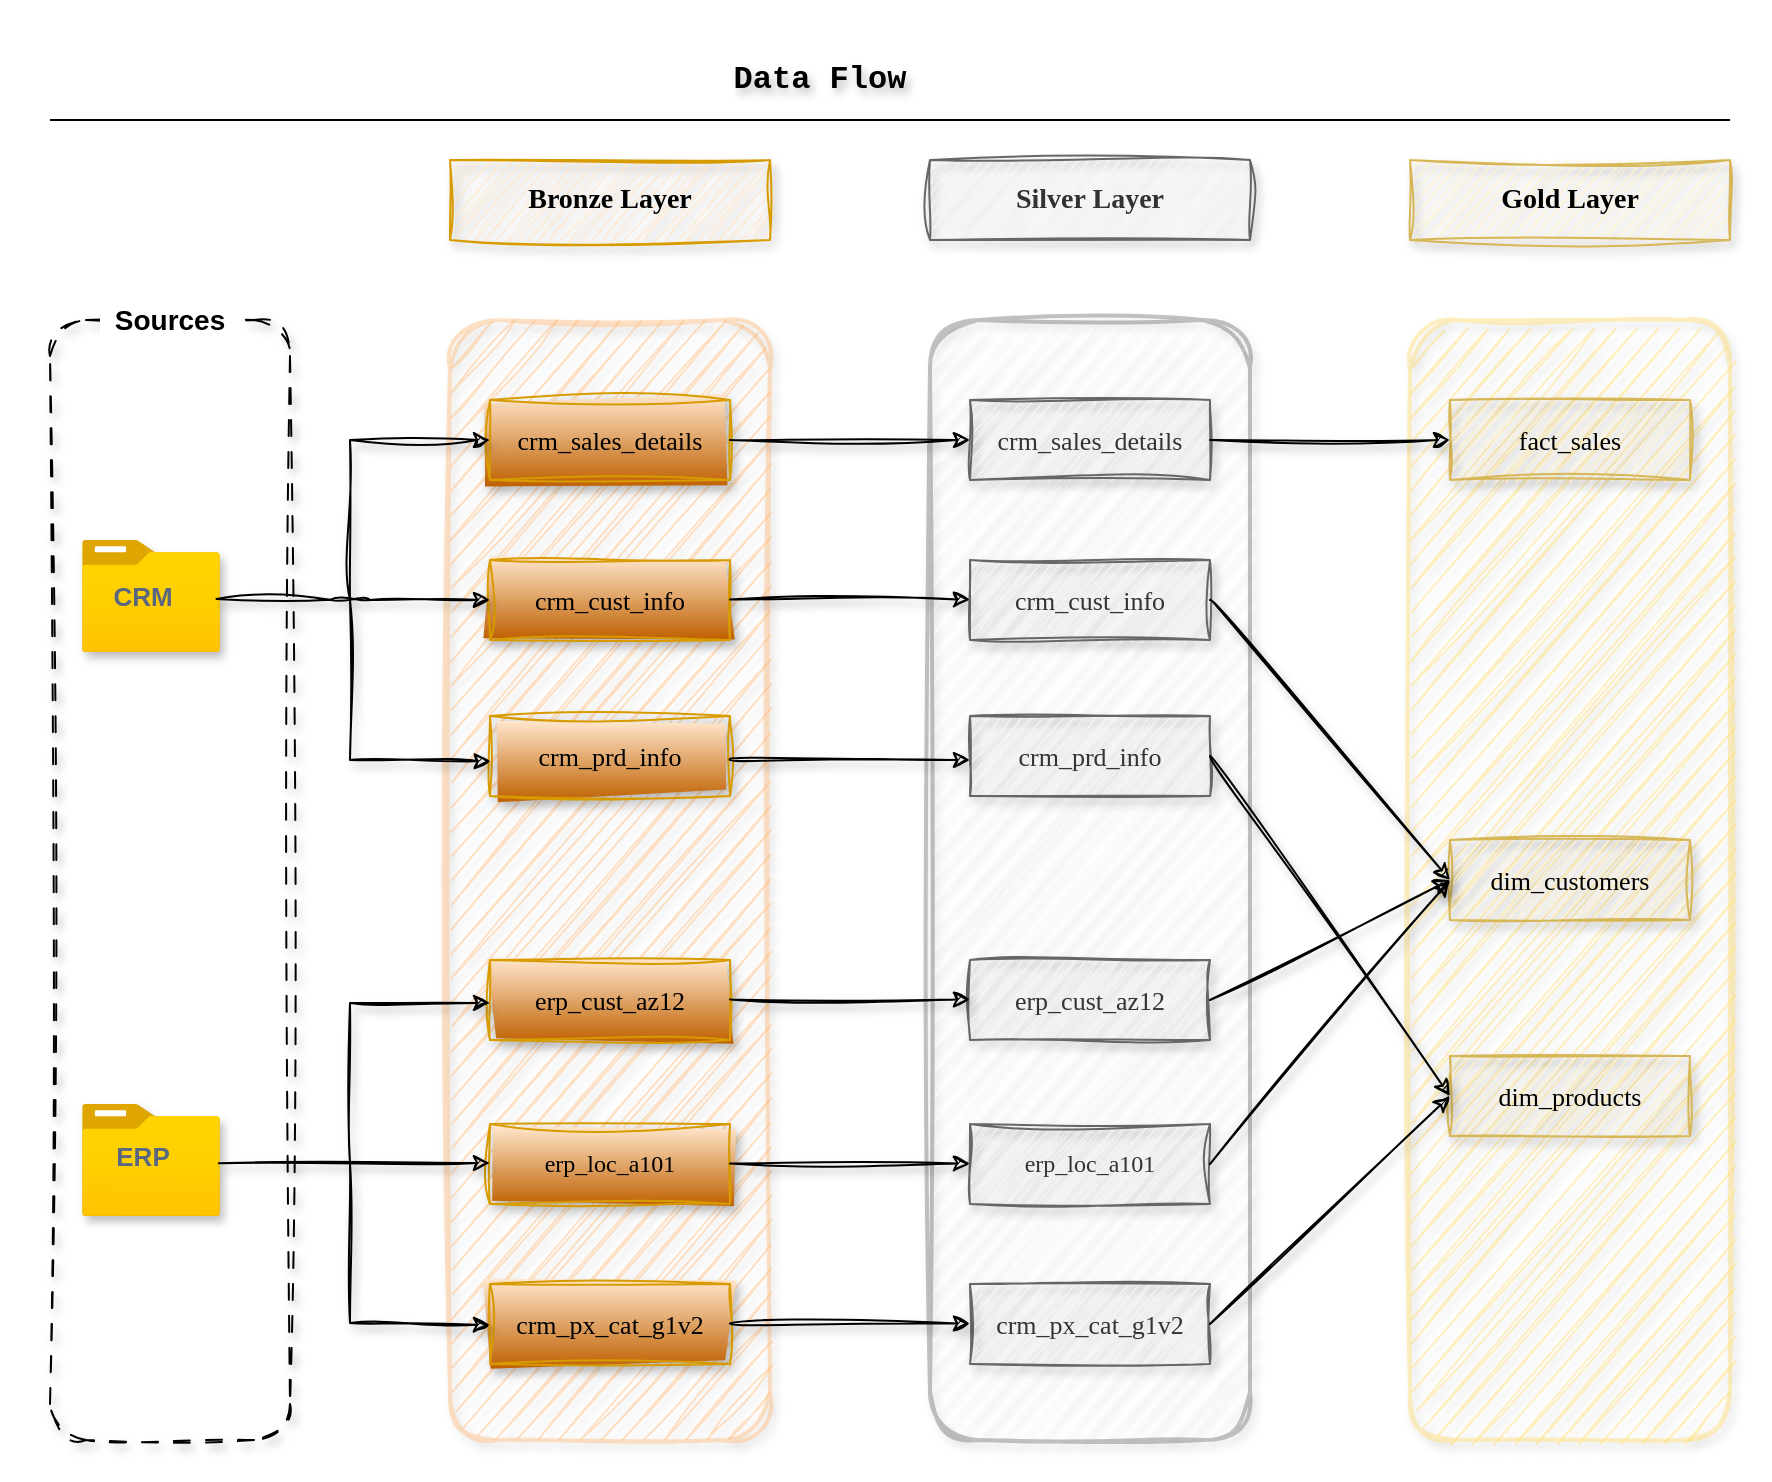 <mxfile version="26.2.13">
  <diagram name="Page-1" id="IfU6_OW_LdqiSdA98Q13">
    <mxGraphModel dx="1334" dy="1479" grid="1" gridSize="10" guides="1" tooltips="1" connect="1" arrows="1" fold="1" page="1" pageScale="1" pageWidth="850" pageHeight="1100" math="0" shadow="0">
      <root>
        <mxCell id="0" />
        <mxCell id="1" parent="0" />
        <mxCell id="PJdJtcQqQB0Og1O0TFEI-56" value="" style="rounded=0;whiteSpace=wrap;html=1;strokeColor=none;" vertex="1" parent="1">
          <mxGeometry x="15" y="40" width="885" height="740" as="geometry" />
        </mxCell>
        <mxCell id="PJdJtcQqQB0Og1O0TFEI-1" value="" style="rounded=1;whiteSpace=wrap;html=1;fillStyle=auto;fillColor=none;strokeColor=default;dashed=1;dashPattern=8 8;strokeWidth=1;shadow=1;sketch=1;curveFitting=1;jiggle=2;" vertex="1" parent="1">
          <mxGeometry x="40" y="200" width="120" height="560" as="geometry" />
        </mxCell>
        <mxCell id="PJdJtcQqQB0Og1O0TFEI-2" value="" style="rounded=1;whiteSpace=wrap;html=1;fillStyle=hachure;fillColor=#FFB570;strokeColor=#FFB570;glass=0;shadow=1;sketch=1;curveFitting=1;jiggle=2;opacity=40;strokeWidth=2;" vertex="1" parent="1">
          <mxGeometry x="240" y="200" width="160" height="560" as="geometry" />
        </mxCell>
        <mxCell id="PJdJtcQqQB0Og1O0TFEI-3" value="" style="rounded=1;whiteSpace=wrap;html=1;fillStyle=hachure;fillColor=default;fontColor=#333333;strokeColor=#666666;shadow=1;glass=0;sketch=1;curveFitting=1;jiggle=2;strokeWidth=2;opacity=40;" vertex="1" parent="1">
          <mxGeometry x="480" y="200" width="160" height="560" as="geometry" />
        </mxCell>
        <mxCell id="PJdJtcQqQB0Og1O0TFEI-4" value="" style="rounded=1;whiteSpace=wrap;html=1;fillStyle=hachure;fillColor=#FFD966;strokeColor=#FFD966;shadow=1;gradientColor=none;glass=0;sketch=1;curveFitting=1;jiggle=2;strokeWidth=2;opacity=40;" vertex="1" parent="1">
          <mxGeometry x="720" y="200" width="160" height="560" as="geometry" />
        </mxCell>
        <mxCell id="PJdJtcQqQB0Og1O0TFEI-5" value="&lt;font style=&quot;font-size: 14px;&quot;&gt;&lt;b&gt;Sources&lt;/b&gt;&lt;/font&gt;" style="rounded=0;whiteSpace=wrap;html=1;strokeColor=none;fillColor=default;" vertex="1" parent="1">
          <mxGeometry x="65" y="180" width="70" height="40" as="geometry" />
        </mxCell>
        <mxCell id="PJdJtcQqQB0Og1O0TFEI-6" value="&lt;b&gt;&lt;font style=&quot;font-size: 14px;&quot;&gt;Bronze Layer&lt;/font&gt;&lt;/b&gt;" style="rounded=0;whiteSpace=wrap;html=1;fillColor=#ffe6cc;strokeColor=#d79b00;gradientColor=none;glass=0;shadow=1;fontFamily=Comic Sans MS;sketch=1;curveFitting=1;jiggle=2;" vertex="1" parent="1">
          <mxGeometry x="240" y="120" width="160" height="40" as="geometry" />
        </mxCell>
        <mxCell id="PJdJtcQqQB0Og1O0TFEI-8" value="&lt;b&gt;&lt;font style=&quot;font-size: 14px;&quot;&gt;Silver Layer&lt;/font&gt;&lt;/b&gt;" style="rounded=0;whiteSpace=wrap;html=1;glass=0;strokeColor=#666666;fillColor=#f5f5f5;fontColor=#333333;shadow=1;sketch=1;curveFitting=1;jiggle=2;fontFamily=Comic Sans MS;" vertex="1" parent="1">
          <mxGeometry x="480" y="120" width="160" height="40" as="geometry" />
        </mxCell>
        <mxCell id="PJdJtcQqQB0Og1O0TFEI-9" value="&lt;font style=&quot;font-size: 14px;&quot;&gt;&lt;b&gt;Gold Layer&lt;/b&gt;&lt;/font&gt;" style="rounded=0;whiteSpace=wrap;html=1;glass=0;strokeColor=#d6b656;fillColor=#fff2cc;shadow=1;sketch=1;curveFitting=1;jiggle=2;fontFamily=Comic Sans MS;" vertex="1" parent="1">
          <mxGeometry x="720" y="120" width="160" height="40" as="geometry" />
        </mxCell>
        <mxCell id="PJdJtcQqQB0Og1O0TFEI-10" value="" style="image;aspect=fixed;html=1;points=[];align=center;fontSize=12;image=img/lib/azure2/general/Folder_Blank.svg;shadow=1;" vertex="1" parent="1">
          <mxGeometry x="56" y="310" width="69" height="56.0" as="geometry" />
        </mxCell>
        <mxCell id="PJdJtcQqQB0Og1O0TFEI-11" value="" style="shape=image;html=1;verticalAlign=top;verticalLabelPosition=bottom;labelBackgroundColor=#ffffff;imageAspect=0;aspect=fixed;image=https://cdn4.iconfinder.com/data/icons/48-bubbles/48/12.File-128.png;shadow=1;imageBorder=none;imageBackground=none;" vertex="1" parent="1">
          <mxGeometry x="106" y="348" width="38" height="38" as="geometry" />
        </mxCell>
        <mxCell id="PJdJtcQqQB0Og1O0TFEI-12" value="" style="image;aspect=fixed;html=1;points=[];align=center;fontSize=12;image=img/lib/azure2/general/Folder_Blank.svg;shadow=1;" vertex="1" parent="1">
          <mxGeometry x="56" y="592" width="69" height="56.0" as="geometry" />
        </mxCell>
        <mxCell id="PJdJtcQqQB0Og1O0TFEI-13" value="" style="shape=image;html=1;verticalAlign=top;verticalLabelPosition=bottom;labelBackgroundColor=#ffffff;imageAspect=0;aspect=fixed;image=https://cdn4.iconfinder.com/data/icons/48-bubbles/48/12.File-128.png;shadow=1;imageBorder=none;imageBackground=none;" vertex="1" parent="1">
          <mxGeometry x="106" y="630" width="38" height="38" as="geometry" />
        </mxCell>
        <mxCell id="PJdJtcQqQB0Og1O0TFEI-14" value="&lt;font style=&quot;font-size: 13px;&quot;&gt;CRM&lt;/font&gt;" style="dashed=0;html=1;fillColor=none;strokeColor=none;align=center;rounded=1;arcSize=10;fontColor=#596780;fontStyle=1;fontSize=11;shadow=0" vertex="1" parent="1">
          <mxGeometry x="56" y="328" width="60" height="20" as="geometry" />
        </mxCell>
        <mxCell id="PJdJtcQqQB0Og1O0TFEI-15" value="&lt;font style=&quot;font-size: 13px;&quot;&gt;ERP&lt;/font&gt;" style="dashed=0;html=1;fillColor=none;strokeColor=none;align=center;rounded=1;arcSize=10;fontColor=#596780;fontStyle=1;fontSize=11;shadow=0" vertex="1" parent="1">
          <mxGeometry x="56" y="608" width="60" height="20" as="geometry" />
        </mxCell>
        <mxCell id="PJdJtcQqQB0Og1O0TFEI-16" value="&lt;font style=&quot;font-size: 13px;&quot;&gt;crm_sales_details&lt;/font&gt;" style="rounded=0;whiteSpace=wrap;html=1;fillColor=#ffe6cc;strokeColor=#d79b00;gradientDirection=south;gradientColor=#BF6000;glass=0;shadow=1;sketch=1;curveFitting=1;jiggle=2;fontFamily=Comic Sans MS;" vertex="1" parent="1">
          <mxGeometry x="260" y="240" width="120" height="40" as="geometry" />
        </mxCell>
        <mxCell id="PJdJtcQqQB0Og1O0TFEI-17" value="&lt;font style=&quot;font-size: 13px;&quot;&gt;crm_cust_info&lt;/font&gt;" style="rounded=0;whiteSpace=wrap;html=1;fillColor=#ffe6cc;strokeColor=#d79b00;gradientDirection=south;gradientColor=#BF6000;glass=0;shadow=1;sketch=1;curveFitting=1;jiggle=2;fontFamily=Comic Sans MS;" vertex="1" parent="1">
          <mxGeometry x="260" y="320" width="120" height="40" as="geometry" />
        </mxCell>
        <mxCell id="PJdJtcQqQB0Og1O0TFEI-18" value="&lt;span style=&quot;font-size: 13px;&quot;&gt;crm_prd_info&lt;/span&gt;" style="rounded=0;whiteSpace=wrap;html=1;fillColor=#ffe6cc;strokeColor=#d79b00;gradientDirection=south;gradientColor=#BF6000;glass=0;shadow=1;sketch=1;curveFitting=1;jiggle=2;fontFamily=Comic Sans MS;" vertex="1" parent="1">
          <mxGeometry x="260" y="398" width="120" height="40" as="geometry" />
        </mxCell>
        <mxCell id="PJdJtcQqQB0Og1O0TFEI-19" value="&lt;font style=&quot;font-size: 13px;&quot;&gt;erp_cust_az12&lt;/font&gt;" style="rounded=0;whiteSpace=wrap;html=1;fillColor=#ffe6cc;strokeColor=#d79b00;gradientDirection=south;gradientColor=#BF6000;glass=0;shadow=1;sketch=1;curveFitting=1;jiggle=2;fontFamily=Comic Sans MS;" vertex="1" parent="1">
          <mxGeometry x="260" y="520" width="120" height="40" as="geometry" />
        </mxCell>
        <mxCell id="PJdJtcQqQB0Og1O0TFEI-20" value="&lt;font&gt;erp_loc_a101&lt;/font&gt;" style="rounded=0;whiteSpace=wrap;html=1;fillColor=#ffe6cc;strokeColor=#d79b00;gradientDirection=south;gradientColor=#BF6000;glass=0;shadow=1;sketch=1;curveFitting=1;jiggle=2;fontFamily=Comic Sans MS;" vertex="1" parent="1">
          <mxGeometry x="260" y="602" width="120" height="40" as="geometry" />
        </mxCell>
        <mxCell id="PJdJtcQqQB0Og1O0TFEI-21" value="&lt;font style=&quot;font-size: 13px;&quot;&gt;crm_px_cat_g1v2&lt;/font&gt;" style="rounded=0;whiteSpace=wrap;html=1;fillColor=#ffe6cc;strokeColor=#d79b00;gradientDirection=south;gradientColor=#BF6000;glass=0;shadow=1;sketch=1;curveFitting=1;jiggle=2;fontFamily=Comic Sans MS;" vertex="1" parent="1">
          <mxGeometry x="260" y="682" width="120" height="40" as="geometry" />
        </mxCell>
        <mxCell id="PJdJtcQqQB0Og1O0TFEI-23" value="" style="endArrow=classic;html=1;rounded=1;entryX=0;entryY=0.5;entryDx=0;entryDy=0;exitX=0.975;exitY=0.526;exitDx=0;exitDy=0;exitPerimeter=0;sketch=1;curveFitting=1;jiggle=2;flowAnimation=0;shadow=1;jumpSize=10;jumpStyle=none;curved=0;" edge="1" parent="1" source="PJdJtcQqQB0Og1O0TFEI-10" target="PJdJtcQqQB0Og1O0TFEI-17">
          <mxGeometry width="50" height="50" relative="1" as="geometry">
            <mxPoint x="150" y="339.5" as="sourcePoint" />
            <mxPoint x="210" y="340" as="targetPoint" />
            <Array as="points">
              <mxPoint x="190" y="340" />
            </Array>
          </mxGeometry>
        </mxCell>
        <mxCell id="PJdJtcQqQB0Og1O0TFEI-24" value="" style="endArrow=classic;html=1;rounded=0;entryX=0;entryY=0.5;entryDx=0;entryDy=0;sketch=1;curveFitting=1;jiggle=2;flowAnimation=0;shadow=1;jumpSize=10;jumpStyle=none;" edge="1" parent="1" target="PJdJtcQqQB0Og1O0TFEI-16">
          <mxGeometry width="50" height="50" relative="1" as="geometry">
            <mxPoint x="190" y="340" as="sourcePoint" />
            <mxPoint x="240" y="290" as="targetPoint" />
            <Array as="points">
              <mxPoint x="190" y="260" />
            </Array>
          </mxGeometry>
        </mxCell>
        <mxCell id="PJdJtcQqQB0Og1O0TFEI-25" value="" style="endArrow=classic;html=1;rounded=0;entryX=0.003;entryY=0.568;entryDx=0;entryDy=0;entryPerimeter=0;sketch=1;curveFitting=1;jiggle=2;flowAnimation=0;shadow=1;jumpSize=10;jumpStyle=none;" edge="1" parent="1" target="PJdJtcQqQB0Og1O0TFEI-18">
          <mxGeometry width="50" height="50" relative="1" as="geometry">
            <mxPoint x="190" y="340" as="sourcePoint" />
            <mxPoint x="230" y="420" as="targetPoint" />
            <Array as="points">
              <mxPoint x="190" y="420" />
            </Array>
          </mxGeometry>
        </mxCell>
        <mxCell id="PJdJtcQqQB0Og1O0TFEI-26" value="" style="endArrow=classic;html=1;rounded=1;entryX=0;entryY=0.5;entryDx=0;entryDy=0;exitX=0.991;exitY=0.529;exitDx=0;exitDy=0;exitPerimeter=0;sketch=1;curveFitting=1;jiggle=2;flowAnimation=0;shadow=1;jumpSize=10;jumpStyle=gap;curved=0;" edge="1" parent="1" source="PJdJtcQqQB0Og1O0TFEI-12">
          <mxGeometry width="50" height="50" relative="1" as="geometry">
            <mxPoint x="180" y="622" as="sourcePoint" />
            <mxPoint x="260" y="621.5" as="targetPoint" />
            <Array as="points">
              <mxPoint x="190" y="621.5" />
            </Array>
          </mxGeometry>
        </mxCell>
        <mxCell id="PJdJtcQqQB0Og1O0TFEI-27" value="" style="endArrow=classic;html=1;rounded=0;entryX=0;entryY=0.5;entryDx=0;entryDy=0;sketch=1;curveFitting=1;jiggle=2;flowAnimation=0;shadow=1;jumpSize=10;jumpStyle=none;" edge="1" parent="1">
          <mxGeometry width="50" height="50" relative="1" as="geometry">
            <mxPoint x="190" y="621.5" as="sourcePoint" />
            <mxPoint x="260" y="541.5" as="targetPoint" />
            <Array as="points">
              <mxPoint x="190" y="541.5" />
            </Array>
          </mxGeometry>
        </mxCell>
        <mxCell id="PJdJtcQqQB0Og1O0TFEI-28" value="" style="endArrow=classic;html=1;rounded=0;entryX=0.003;entryY=0.568;entryDx=0;entryDy=0;entryPerimeter=0;sketch=1;curveFitting=1;jiggle=2;flowAnimation=0;shadow=1;jumpSize=10;jumpStyle=none;" edge="1" parent="1">
          <mxGeometry width="50" height="50" relative="1" as="geometry">
            <mxPoint x="190" y="621.5" as="sourcePoint" />
            <mxPoint x="260" y="702.5" as="targetPoint" />
            <Array as="points">
              <mxPoint x="190" y="701.5" />
            </Array>
          </mxGeometry>
        </mxCell>
        <mxCell id="PJdJtcQqQB0Og1O0TFEI-29" value="" style="endArrow=classic;html=1;rounded=0;exitX=1;exitY=0.5;exitDx=0;exitDy=0;fontFamily=Comic Sans MS;sketch=1;curveFitting=1;jiggle=2;shadow=1;" edge="1" parent="1" source="PJdJtcQqQB0Og1O0TFEI-16" target="PJdJtcQqQB0Og1O0TFEI-30">
          <mxGeometry width="50" height="50" relative="1" as="geometry">
            <mxPoint x="480" y="470" as="sourcePoint" />
            <mxPoint x="440" y="260" as="targetPoint" />
          </mxGeometry>
        </mxCell>
        <mxCell id="PJdJtcQqQB0Og1O0TFEI-30" value="&lt;font style=&quot;font-size: 13px;&quot;&gt;crm_sales_details&lt;/font&gt;" style="rounded=0;whiteSpace=wrap;html=1;fillColor=#f5f5f5;strokeColor=#666666;gradientDirection=south;fontColor=#333333;glass=0;shadow=1;sketch=1;curveFitting=1;jiggle=2;fontFamily=Comic Sans MS;" vertex="1" parent="1">
          <mxGeometry x="500" y="240" width="120" height="40" as="geometry" />
        </mxCell>
        <mxCell id="PJdJtcQqQB0Og1O0TFEI-31" value="&lt;font style=&quot;font-size: 13px;&quot;&gt;crm_cust_info&lt;/font&gt;" style="rounded=0;whiteSpace=wrap;html=1;fillColor=#f5f5f5;strokeColor=#666666;gradientDirection=south;fontColor=#333333;glass=0;shadow=1;sketch=1;curveFitting=1;jiggle=2;fontFamily=Comic Sans MS;" vertex="1" parent="1">
          <mxGeometry x="500" y="320" width="120" height="40" as="geometry" />
        </mxCell>
        <mxCell id="PJdJtcQqQB0Og1O0TFEI-32" value="&lt;span style=&quot;font-size: 13px;&quot;&gt;crm_prd_info&lt;/span&gt;" style="rounded=0;whiteSpace=wrap;html=1;fillColor=#f5f5f5;strokeColor=#666666;gradientDirection=south;fontColor=#333333;glass=0;shadow=1;sketch=1;curveFitting=1;jiggle=2;fontFamily=Comic Sans MS;" vertex="1" parent="1">
          <mxGeometry x="500" y="398" width="120" height="40" as="geometry" />
        </mxCell>
        <mxCell id="PJdJtcQqQB0Og1O0TFEI-33" value="&lt;font style=&quot;font-size: 13px;&quot;&gt;erp_cust_az12&lt;/font&gt;" style="rounded=0;whiteSpace=wrap;html=1;fillColor=#f5f5f5;strokeColor=#666666;gradientDirection=south;fontColor=#333333;glass=0;shadow=1;sketch=1;curveFitting=1;jiggle=2;fontFamily=Comic Sans MS;" vertex="1" parent="1">
          <mxGeometry x="500" y="520" width="120" height="40" as="geometry" />
        </mxCell>
        <mxCell id="PJdJtcQqQB0Og1O0TFEI-34" value="erp_loc_a101" style="rounded=0;whiteSpace=wrap;html=1;fillColor=#f5f5f5;strokeColor=#666666;gradientDirection=south;fontColor=#333333;glass=0;shadow=1;sketch=1;curveFitting=1;jiggle=2;fontFamily=Comic Sans MS;" vertex="1" parent="1">
          <mxGeometry x="500" y="602" width="120" height="40" as="geometry" />
        </mxCell>
        <mxCell id="PJdJtcQqQB0Og1O0TFEI-35" value="&lt;font style=&quot;font-size: 13px;&quot;&gt;crm_px_cat_g1v2&lt;/font&gt;" style="rounded=0;whiteSpace=wrap;html=1;fillColor=#f5f5f5;strokeColor=#666666;gradientDirection=south;fontColor=#333333;glass=0;shadow=1;sketch=1;curveFitting=1;jiggle=2;fontFamily=Comic Sans MS;" vertex="1" parent="1">
          <mxGeometry x="500" y="682" width="120" height="40" as="geometry" />
        </mxCell>
        <mxCell id="PJdJtcQqQB0Og1O0TFEI-36" value="" style="endArrow=classic;html=1;rounded=0;exitX=1;exitY=0.5;exitDx=0;exitDy=0;fontFamily=Comic Sans MS;sketch=1;curveFitting=1;jiggle=2;shadow=1;" edge="1" parent="1">
          <mxGeometry width="50" height="50" relative="1" as="geometry">
            <mxPoint x="380" y="339.75" as="sourcePoint" />
            <mxPoint x="500" y="339.75" as="targetPoint" />
          </mxGeometry>
        </mxCell>
        <mxCell id="PJdJtcQqQB0Og1O0TFEI-37" value="" style="endArrow=classic;html=1;rounded=0;exitX=1;exitY=0.5;exitDx=0;exitDy=0;fontFamily=Comic Sans MS;sketch=1;curveFitting=1;jiggle=2;curved=1;shadow=1;" edge="1" parent="1">
          <mxGeometry width="50" height="50" relative="1" as="geometry">
            <mxPoint x="380" y="420" as="sourcePoint" />
            <mxPoint x="500" y="420" as="targetPoint" />
          </mxGeometry>
        </mxCell>
        <mxCell id="PJdJtcQqQB0Og1O0TFEI-38" value="" style="endArrow=classic;html=1;rounded=0;exitX=1;exitY=0.5;exitDx=0;exitDy=0;fontFamily=Comic Sans MS;sketch=1;curveFitting=1;jiggle=2;shadow=1;" edge="1" parent="1">
          <mxGeometry width="50" height="50" relative="1" as="geometry">
            <mxPoint x="380" y="539.75" as="sourcePoint" />
            <mxPoint x="500" y="539.75" as="targetPoint" />
          </mxGeometry>
        </mxCell>
        <mxCell id="PJdJtcQqQB0Og1O0TFEI-39" value="" style="endArrow=classic;html=1;rounded=1;exitX=1;exitY=0.5;exitDx=0;exitDy=0;fontFamily=Comic Sans MS;sketch=1;curveFitting=1;jiggle=2;strokeColor=default;curved=0;shadow=1;" edge="1" parent="1">
          <mxGeometry width="50" height="50" relative="1" as="geometry">
            <mxPoint x="380" y="621.75" as="sourcePoint" />
            <mxPoint x="500" y="621.75" as="targetPoint" />
          </mxGeometry>
        </mxCell>
        <mxCell id="PJdJtcQqQB0Og1O0TFEI-40" value="" style="endArrow=classic;html=1;rounded=0;exitX=1;exitY=0.5;exitDx=0;exitDy=0;fontFamily=Comic Sans MS;sketch=1;curveFitting=1;jiggle=2;shadow=1;strokeColor=default;curved=1;" edge="1" parent="1">
          <mxGeometry width="50" height="50" relative="1" as="geometry">
            <mxPoint x="380" y="701.75" as="sourcePoint" />
            <mxPoint x="500" y="701.75" as="targetPoint" />
          </mxGeometry>
        </mxCell>
        <mxCell id="PJdJtcQqQB0Og1O0TFEI-41" value="&lt;span style=&quot;font-size: 13px;&quot;&gt;fact_sales&lt;/span&gt;" style="rounded=0;whiteSpace=wrap;html=1;fillColor=#fff2cc;strokeColor=#d6b656;gradientDirection=south;glass=0;shadow=1;sketch=1;curveFitting=1;jiggle=2;fontFamily=Comic Sans MS;" vertex="1" parent="1">
          <mxGeometry x="740" y="240" width="120" height="40" as="geometry" />
        </mxCell>
        <mxCell id="PJdJtcQqQB0Og1O0TFEI-42" value="&lt;font style=&quot;font-size: 13px;&quot;&gt;dim_customers&lt;/font&gt;" style="rounded=0;whiteSpace=wrap;html=1;fillColor=#fff2cc;strokeColor=#d6b656;gradientDirection=south;glass=0;shadow=1;sketch=1;curveFitting=1;jiggle=2;fontFamily=Comic Sans MS;" vertex="1" parent="1">
          <mxGeometry x="740" y="460" width="120" height="40" as="geometry" />
        </mxCell>
        <mxCell id="PJdJtcQqQB0Og1O0TFEI-43" value="&lt;span style=&quot;font-size: 13px;&quot;&gt;dim_products&lt;/span&gt;" style="rounded=0;whiteSpace=wrap;html=1;fillColor=#fff2cc;strokeColor=#d6b656;gradientDirection=south;glass=0;shadow=1;sketch=1;curveFitting=1;jiggle=2;fontFamily=Comic Sans MS;" vertex="1" parent="1">
          <mxGeometry x="740" y="568" width="120" height="40" as="geometry" />
        </mxCell>
        <mxCell id="PJdJtcQqQB0Og1O0TFEI-44" value="" style="endArrow=classic;html=1;rounded=0;exitX=1;exitY=0.5;exitDx=0;exitDy=0;entryX=0;entryY=0.5;entryDx=0;entryDy=0;fontFamily=Comic Sans MS;sketch=1;curveFitting=1;jiggle=2;shadow=1;" edge="1" parent="1" source="PJdJtcQqQB0Og1O0TFEI-30" target="PJdJtcQqQB0Og1O0TFEI-41">
          <mxGeometry width="50" height="50" relative="1" as="geometry">
            <mxPoint x="670" y="560" as="sourcePoint" />
            <mxPoint x="720" y="510" as="targetPoint" />
          </mxGeometry>
        </mxCell>
        <mxCell id="PJdJtcQqQB0Og1O0TFEI-45" value="" style="endArrow=classic;html=1;rounded=0;exitX=1;exitY=0.5;exitDx=0;exitDy=0;entryX=0;entryY=0.5;entryDx=0;entryDy=0;fontFamily=Comic Sans MS;sketch=1;curveFitting=1;jiggle=2;curved=1;shadow=1;" edge="1" parent="1" source="PJdJtcQqQB0Og1O0TFEI-31" target="PJdJtcQqQB0Og1O0TFEI-42">
          <mxGeometry width="50" height="50" relative="1" as="geometry">
            <mxPoint x="630" y="270" as="sourcePoint" />
            <mxPoint x="750" y="270" as="targetPoint" />
          </mxGeometry>
        </mxCell>
        <mxCell id="PJdJtcQqQB0Og1O0TFEI-46" value="" style="endArrow=classic;html=1;rounded=0;exitX=1;exitY=0.5;exitDx=0;exitDy=0;entryX=0;entryY=0.5;entryDx=0;entryDy=0;fontFamily=Comic Sans MS;sketch=1;curveFitting=1;jiggle=2;curved=1;shadow=1;" edge="1" parent="1" source="PJdJtcQqQB0Og1O0TFEI-32" target="PJdJtcQqQB0Og1O0TFEI-43">
          <mxGeometry width="50" height="50" relative="1" as="geometry">
            <mxPoint x="640" y="280" as="sourcePoint" />
            <mxPoint x="760" y="280" as="targetPoint" />
          </mxGeometry>
        </mxCell>
        <mxCell id="PJdJtcQqQB0Og1O0TFEI-47" value="" style="endArrow=classic;html=1;rounded=0;exitX=1;exitY=0.5;exitDx=0;exitDy=0;entryX=0;entryY=0.5;entryDx=0;entryDy=0;fontFamily=Comic Sans MS;sketch=1;curveFitting=1;jiggle=2;shadow=1;jumpStyle=gap;jumpSize=6;" edge="1" parent="1" source="PJdJtcQqQB0Og1O0TFEI-34" target="PJdJtcQqQB0Og1O0TFEI-42">
          <mxGeometry width="50" height="50" relative="1" as="geometry">
            <mxPoint x="650" y="290" as="sourcePoint" />
            <mxPoint x="770" y="290" as="targetPoint" />
          </mxGeometry>
        </mxCell>
        <mxCell id="PJdJtcQqQB0Og1O0TFEI-48" value="" style="endArrow=classic;html=1;rounded=0;exitX=1;exitY=0.5;exitDx=0;exitDy=0;entryX=0;entryY=0.5;entryDx=0;entryDy=0;fontFamily=Comic Sans MS;sketch=1;curveFitting=1;jiggle=2;shadow=1;jumpStyle=gap;jumpSize=6;" edge="1" parent="1" source="PJdJtcQqQB0Og1O0TFEI-33" target="PJdJtcQqQB0Og1O0TFEI-42">
          <mxGeometry width="50" height="50" relative="1" as="geometry">
            <mxPoint x="660" y="300" as="sourcePoint" />
            <mxPoint x="780" y="300" as="targetPoint" />
          </mxGeometry>
        </mxCell>
        <mxCell id="PJdJtcQqQB0Og1O0TFEI-49" value="" style="endArrow=classic;html=1;rounded=0;exitX=1;exitY=0.5;exitDx=0;exitDy=0;entryX=0;entryY=0.5;entryDx=0;entryDy=0;fontFamily=Comic Sans MS;sketch=1;curveFitting=1;jiggle=2;shadow=1;" edge="1" parent="1" source="PJdJtcQqQB0Og1O0TFEI-35" target="PJdJtcQqQB0Og1O0TFEI-43">
          <mxGeometry width="50" height="50" relative="1" as="geometry">
            <mxPoint x="670" y="310" as="sourcePoint" />
            <mxPoint x="790" y="310" as="targetPoint" />
          </mxGeometry>
        </mxCell>
        <mxCell id="PJdJtcQqQB0Og1O0TFEI-54" value="&lt;font style=&quot;font-size: 16px;&quot;&gt;&lt;b&gt;Data Flow&lt;/b&gt;&lt;/font&gt;" style="html=1;labelBackgroundColor=none;textShadow=1;spacingTop=0;spacing=2;whiteSpace=wrap;fontFamily=Courier New;fillColor=none;strokeColor=none;" vertex="1" parent="1">
          <mxGeometry x="240" y="50" width="370" height="60" as="geometry" />
        </mxCell>
        <mxCell id="PJdJtcQqQB0Og1O0TFEI-55" value="" style="endArrow=none;html=1;rounded=0;" edge="1" parent="1">
          <mxGeometry width="50" height="50" relative="1" as="geometry">
            <mxPoint x="40" y="100" as="sourcePoint" />
            <mxPoint x="880" y="100" as="targetPoint" />
          </mxGeometry>
        </mxCell>
      </root>
    </mxGraphModel>
  </diagram>
</mxfile>
